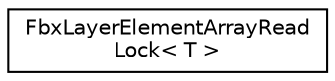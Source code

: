 digraph "クラス階層図"
{
  edge [fontname="Helvetica",fontsize="10",labelfontname="Helvetica",labelfontsize="10"];
  node [fontname="Helvetica",fontsize="10",shape=record];
  rankdir="LR";
  Node0 [label="FbxLayerElementArrayRead\lLock\< T \>",height=0.2,width=0.4,color="black", fillcolor="white", style="filled",URL="$struct_fbx_layer_element_array_read_lock.html"];
}
